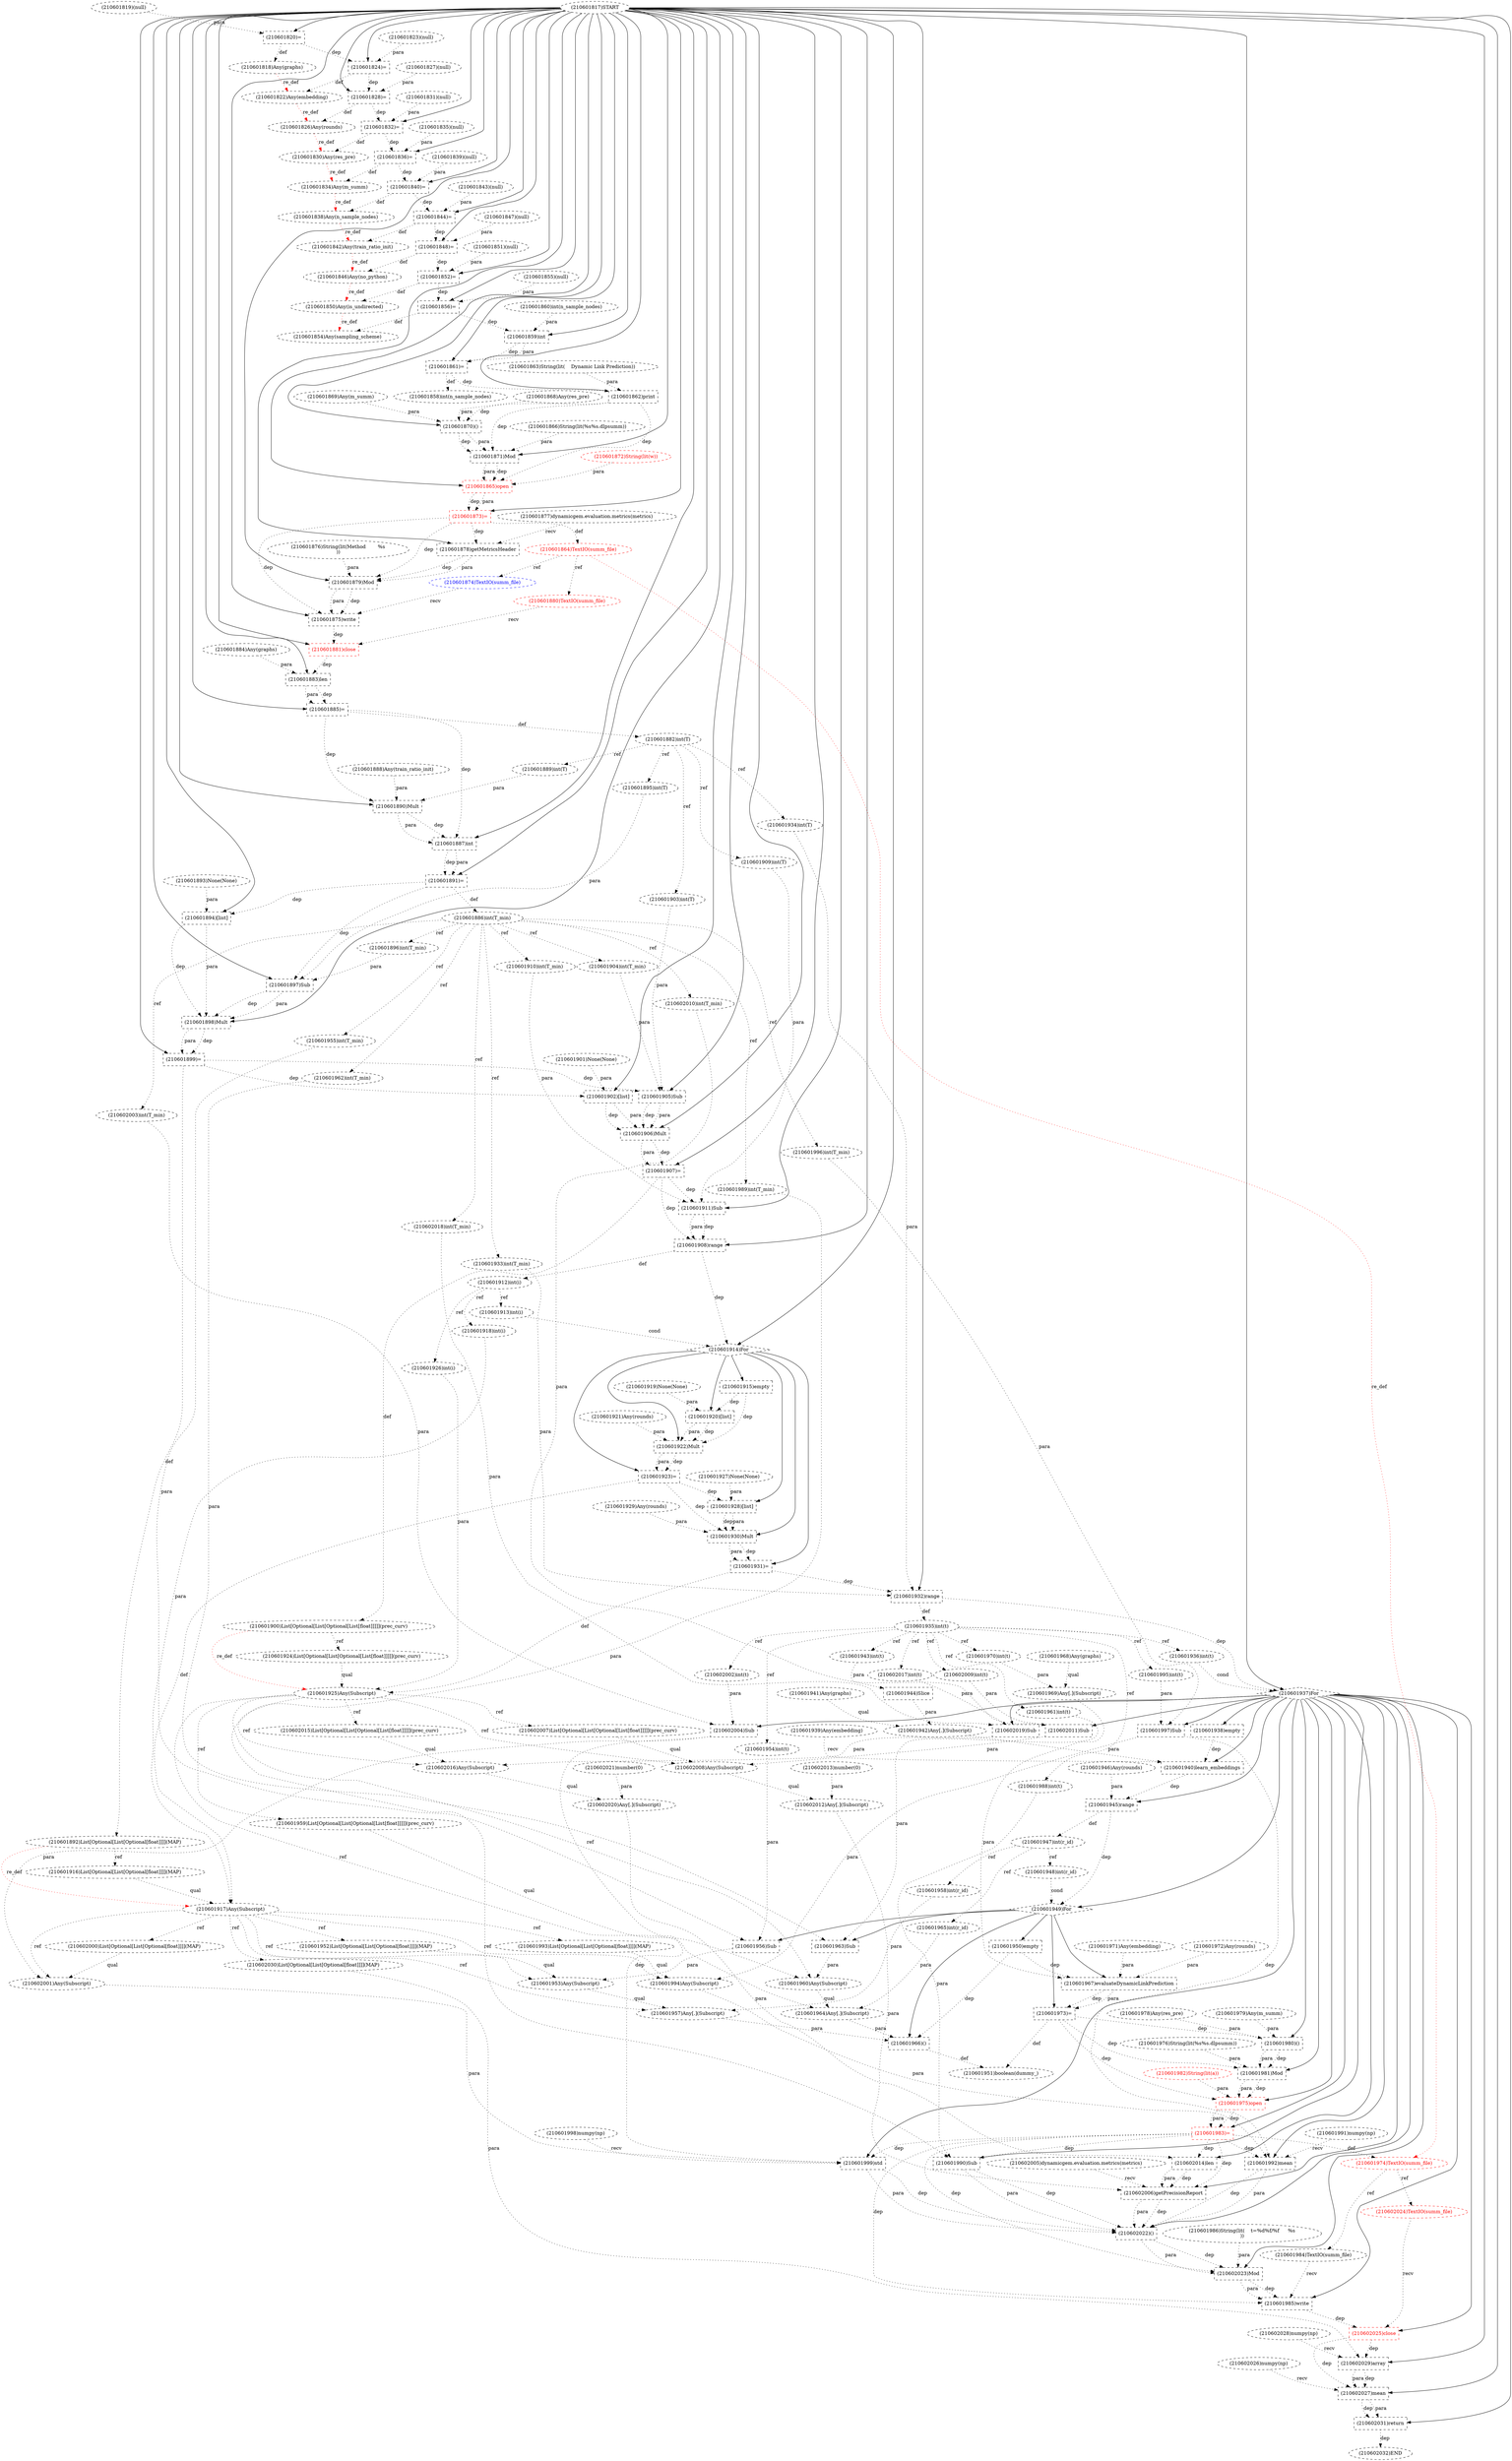 digraph G {
1 [label="(210601907)=" shape=box style=dashed]
2 [label="(210601890)Mult" shape=box style=dashed]
3 [label="(210601925)Any(Subscript)" shape=ellipse style=dashed]
4 [label="(210602011)Sub" shape=box style=dashed]
5 [label="(210601854)Any(sampling_scheme)" shape=ellipse style=dashed]
6 [label="(210601877)dynamicgem.evaluation.metrics(metrics)" shape=ellipse style=dashed]
7 [label="(210601872)String(lit(w))" shape=ellipse style=dashed color=red fontcolor=red]
8 [label="(210601893)None(None)" shape=ellipse style=dashed]
9 [label="(210601905)Sub" shape=box style=dashed]
10 [label="(210602005)dynamicgem.evaluation.metrics(metrics)" shape=ellipse style=dashed]
11 [label="(210602016)Any(Subscript)" shape=ellipse style=dashed]
12 [label="(210601927)None(None)" shape=ellipse style=dashed]
13 [label="(210602020)Any[.](Subscript)" shape=ellipse style=dashed]
14 [label="(210601866)String(lit(%s%s.dlpsumm))" shape=ellipse style=dashed]
15 [label="(210601885)=" shape=box style=dashed]
16 [label="(210601838)Any(n_sample_nodes)" shape=ellipse style=dashed]
17 [label="(210601917)Any(Subscript)" shape=ellipse style=dashed]
18 [label="(210601936)int(t)" shape=ellipse style=dashed]
19 [label="(210601941)Any(graphs)" shape=ellipse style=dashed]
20 [label="(210602000)List[Optional[List[Optional[float]]]](MAP)" shape=ellipse style=dashed]
21 [label="(210601832)=" shape=box style=dashed]
22 [label="(210601953)Any(Subscript)" shape=ellipse style=dashed]
23 [label="(210602027)mean" shape=box style=dashed]
24 [label="(210602021)number(0)" shape=ellipse style=dashed]
25 [label="(210601898)Mult" shape=box style=dashed]
26 [label="(210601966)()" shape=box style=dashed]
27 [label="(210601886)int(T_min)" shape=ellipse style=dashed]
28 [label="(210601856)=" shape=box style=dashed]
29 [label="(210601959)List[Optional[List[Optional[List[float]]]]](prec_curv)" shape=ellipse style=dashed]
30 [label="(210601846)Any(no_python)" shape=ellipse style=dashed]
31 [label="(210601874)TextIO(summ_file)" shape=ellipse style=dashed color=blue fontcolor=blue]
32 [label="(210601819)(null)" shape=ellipse style=dashed]
33 [label="(210601899)=" shape=box style=dashed]
34 [label="(210602007)List[Optional[List[Optional[List[float]]]]](prec_curv)" shape=ellipse style=dashed]
35 [label="(210601914)For" shape=diamond style=dashed]
36 [label="(210601951)boolean(dummy_)" shape=ellipse style=dashed]
37 [label="(210601836)=" shape=box style=dashed]
38 [label="(210601985)write" shape=box style=dashed]
39 [label="(210602025)close" shape=box style=dashed color=red fontcolor=red]
40 [label="(210601831)(null)" shape=ellipse style=dashed]
41 [label="(210601895)int(T)" shape=ellipse style=dashed]
42 [label="(210601892)List[Optional[List[Optional[float]]]](MAP)" shape=ellipse style=dashed]
43 [label="(210601868)Any(res_pre)" shape=ellipse style=dashed]
44 [label="(210601883)len" shape=box style=dashed]
45 [label="(210601904)int(T_min)" shape=ellipse style=dashed]
46 [label="(210601954)int(t)" shape=ellipse style=dashed]
47 [label="(210601980)()" shape=box style=dashed]
48 [label="(210601902)[list]" shape=box style=dashed]
49 [label="(210601935)int(t)" shape=ellipse style=dashed]
50 [label="(210602029)array" shape=box style=dashed]
51 [label="(210601983)=" shape=box style=dashed color=red fontcolor=red]
52 [label="(210602003)int(T_min)" shape=ellipse style=dashed]
53 [label="(210601970)int(t)" shape=ellipse style=dashed]
54 [label="(210601863)String(lit(	Dynamic Link Prediction))" shape=ellipse style=dashed]
55 [label="(210601860)int(n_sample_nodes)" shape=ellipse style=dashed]
56 [label="(210602015)List[Optional[List[Optional[List[float]]]]](prec_curv)" shape=ellipse style=dashed]
57 [label="(210601828)=" shape=box style=dashed]
58 [label="(210601924)List[Optional[List[Optional[List[float]]]]](prec_curv)" shape=ellipse style=dashed]
59 [label="(210601875)write" shape=box style=dashed]
60 [label="(210601972)Any(rounds)" shape=ellipse style=dashed]
61 [label="(210601964)Any[.](Subscript)" shape=ellipse style=dashed]
62 [label="(210602017)int(t)" shape=ellipse style=dashed]
63 [label="(210601998)numpy(np)" shape=ellipse style=dashed]
64 [label="(210601871)Mod" shape=box style=dashed]
65 [label="(210601855)(null)" shape=ellipse style=dashed]
66 [label="(210601978)Any(res_pre)" shape=ellipse style=dashed]
67 [label="(210602024)TextIO(summ_file)" shape=ellipse style=dashed color=red fontcolor=red]
68 [label="(210602013)number(0)" shape=ellipse style=dashed]
69 [label="(210601835)(null)" shape=ellipse style=dashed]
70 [label="(210602032)END" style=dashed]
71 [label="(210601873)=" shape=box style=dashed color=red fontcolor=red]
72 [label="(210601911)Sub" shape=box style=dashed]
73 [label="(210602018)int(T_min)" shape=ellipse style=dashed]
74 [label="(210601859)int" shape=box style=dashed]
75 [label="(210601979)Any(m_summ)" shape=ellipse style=dashed]
76 [label="(210601940)learn_embeddings" shape=box style=dashed]
77 [label="(210601928)[list]" shape=box style=dashed]
78 [label="(210601961)int(t)" shape=ellipse style=dashed]
79 [label="(210601976)String(lit(%s%s.dlpsumm))" shape=ellipse style=dashed]
80 [label="(210601931)=" shape=box style=dashed]
81 [label="(210602008)Any(Subscript)" shape=ellipse style=dashed]
82 [label="(210601864)TextIO(summ_file)" shape=ellipse style=dashed color=red fontcolor=red]
83 [label="(210601834)Any(m_summ)" shape=ellipse style=dashed]
84 [label="(210601887)int" shape=box style=dashed]
85 [label="(210602014)len" shape=box style=dashed]
86 [label="(210601920)[list]" shape=box style=dashed]
87 [label="(210601824)=" shape=box style=dashed]
88 [label="(210601888)Any(train_ratio_init)" shape=ellipse style=dashed]
89 [label="(210601820)=" shape=box style=dashed]
90 [label="(210601973)=" shape=box style=dashed]
91 [label="(210602023)Mod" shape=box style=dashed]
92 [label="(210601934)int(T)" shape=ellipse style=dashed]
93 [label="(210601858)int(n_sample_nodes)" shape=ellipse style=dashed]
94 [label="(210601878)getMetricsHeader" shape=box style=dashed]
95 [label="(210602030)List[Optional[List[Optional[float]]]](MAP)" shape=ellipse style=dashed]
96 [label="(210601952)List[Optional[List[Optional[float]]]](MAP)" shape=ellipse style=dashed]
97 [label="(210601944)Slice" shape=box style=dashed]
98 [label="(210602031)return" shape=box style=dashed]
99 [label="(210601947)int(r_id)" shape=ellipse style=dashed]
100 [label="(210602001)Any(Subscript)" shape=ellipse style=dashed]
101 [label="(210601822)Any(embedding)" shape=ellipse style=dashed]
102 [label="(210601881)close" shape=box style=dashed color=red fontcolor=red]
103 [label="(210601830)Any(res_pre)" shape=ellipse style=dashed]
104 [label="(210601843)(null)" shape=ellipse style=dashed]
105 [label="(210601861)=" shape=box style=dashed]
106 [label="(210601848)=" shape=box style=dashed]
107 [label="(210602022)()" shape=box style=dashed]
108 [label="(210602026)numpy(np)" shape=ellipse style=dashed]
109 [label="(210601943)int(t)" shape=ellipse style=dashed]
110 [label="(210601879)Mod" shape=box style=dashed]
111 [label="(210601827)(null)" shape=ellipse style=dashed]
112 [label="(210601967)evaluateDynamicLinkPrediction" shape=box style=dashed]
113 [label="(210601950)empty" shape=box style=dashed]
114 [label="(210601949)For" shape=diamond style=dashed]
115 [label="(210601969)Any[.](Subscript)" shape=ellipse style=dashed]
116 [label="(210602004)Sub" shape=box style=dashed]
117 [label="(210601913)int(i)" shape=ellipse style=dashed]
118 [label="(210601997)Sub" shape=box style=dashed]
119 [label="(210601939)Any(embedding)" shape=ellipse style=dashed]
120 [label="(210601932)range" shape=box style=dashed]
121 [label="(210602002)int(t)" shape=ellipse style=dashed]
122 [label="(210601850)Any(is_undirected)" shape=ellipse style=dashed]
123 [label="(210601901)None(None)" shape=ellipse style=dashed]
124 [label="(210601844)=" shape=box style=dashed]
125 [label="(210601882)int(T)" shape=ellipse style=dashed]
126 [label="(210601912)int(i)" shape=ellipse style=dashed]
127 [label="(210602028)numpy(np)" shape=ellipse style=dashed]
128 [label="(210601974)TextIO(summ_file)" shape=ellipse style=dashed color=red fontcolor=red]
129 [label="(210601955)int(T_min)" shape=ellipse style=dashed]
130 [label="(210601946)Any(rounds)" shape=ellipse style=dashed]
131 [label="(210601909)int(T)" shape=ellipse style=dashed]
132 [label="(210601891)=" shape=box style=dashed]
133 [label="(210601996)int(T_min)" shape=ellipse style=dashed]
134 [label="(210601981)Mod" shape=box style=dashed]
135 [label="(210601918)int(i)" shape=ellipse style=dashed]
136 [label="(210601960)Any(Subscript)" shape=ellipse style=dashed]
137 [label="(210601840)=" shape=box style=dashed]
138 [label="(210601993)List[Optional[List[Optional[float]]]](MAP)" shape=ellipse style=dashed]
139 [label="(210602006)getPrecisionReport" shape=box style=dashed]
140 [label="(210601869)Any(m_summ)" shape=ellipse style=dashed]
141 [label="(210601880)TextIO(summ_file)" shape=ellipse style=dashed color=red fontcolor=red]
142 [label="(210601817)START" style=dashed]
143 [label="(210601971)Any(embedding)" shape=ellipse style=dashed]
144 [label="(210601865)open" shape=box style=dashed color=red fontcolor=red]
145 [label="(210601910)int(T_min)" shape=ellipse style=dashed]
146 [label="(210601851)(null)" shape=ellipse style=dashed]
147 [label="(210601982)String(lit(a))" shape=ellipse style=dashed color=red fontcolor=red]
148 [label="(210601999)std" shape=box style=dashed]
149 [label="(210602010)int(T_min)" shape=ellipse style=dashed]
150 [label="(210601915)empty" shape=box style=dashed]
151 [label="(210601937)For" shape=diamond style=dashed]
152 [label="(210601930)Mult" shape=box style=dashed]
153 [label="(210601826)Any(rounds)" shape=ellipse style=dashed]
154 [label="(210601870)()" shape=box style=dashed]
155 [label="(210601916)List[Optional[List[Optional[float]]]](MAP)" shape=ellipse style=dashed]
156 [label="(210601995)int(t)" shape=ellipse style=dashed]
157 [label="(210601926)int(i)" shape=ellipse style=dashed]
158 [label="(210601818)Any(graphs)" shape=ellipse style=dashed]
159 [label="(210601908)range" shape=box style=dashed]
160 [label="(210601994)Any(Subscript)" shape=ellipse style=dashed]
161 [label="(210601823)(null)" shape=ellipse style=dashed]
162 [label="(210601847)(null)" shape=ellipse style=dashed]
163 [label="(210601957)Any[.](Subscript)" shape=ellipse style=dashed]
164 [label="(210601988)int(t)" shape=ellipse style=dashed]
165 [label="(210602012)Any[.](Subscript)" shape=ellipse style=dashed]
166 [label="(210601897)Sub" shape=box style=dashed]
167 [label="(210601945)range" shape=box style=dashed]
168 [label="(210601968)Any(graphs)" shape=ellipse style=dashed]
169 [label="(210601919)None(None)" shape=ellipse style=dashed]
170 [label="(210601876)String(lit(Method	%s
))" shape=ellipse style=dashed]
171 [label="(210601889)int(T)" shape=ellipse style=dashed]
172 [label="(210601921)Any(rounds)" shape=ellipse style=dashed]
173 [label="(210601990)Sub" shape=box style=dashed]
174 [label="(210601986)String(lit(	t=%d%f/%f	%s
))" shape=ellipse style=dashed]
175 [label="(210601922)Mult" shape=box style=dashed]
176 [label="(210601942)Any[.](Subscript)" shape=ellipse style=dashed]
177 [label="(210601862)print" shape=box style=dashed]
178 [label="(210601884)Any(graphs)" shape=ellipse style=dashed]
179 [label="(210601991)numpy(np)" shape=ellipse style=dashed]
180 [label="(210601903)int(T)" shape=ellipse style=dashed]
181 [label="(210601842)Any(train_ratio_init)" shape=ellipse style=dashed]
182 [label="(210601958)int(r_id)" shape=ellipse style=dashed]
183 [label="(210601963)Sub" shape=box style=dashed]
184 [label="(210601929)Any(rounds)" shape=ellipse style=dashed]
185 [label="(210601984)TextIO(summ_file)" shape=ellipse style=dashed color=black fontcolor=black]
186 [label="(210601962)int(T_min)" shape=ellipse style=dashed]
187 [label="(210601923)=" shape=box style=dashed]
188 [label="(210601956)Sub" shape=box style=dashed]
189 [label="(210601900)List[Optional[List[Optional[List[float]]]]](prec_curv)" shape=ellipse style=dashed]
190 [label="(210601989)int(T_min)" shape=ellipse style=dashed]
191 [label="(210601938)empty" shape=box style=dashed]
192 [label="(210601839)(null)" shape=ellipse style=dashed]
193 [label="(210601975)open" shape=box style=dashed color=red fontcolor=red]
194 [label="(210601948)int(r_id)" shape=ellipse style=dashed]
195 [label="(210601852)=" shape=box style=dashed]
196 [label="(210601906)Mult" shape=box style=dashed]
197 [label="(210601894)[list]" shape=box style=dashed]
198 [label="(210601992)mean" shape=box style=dashed]
199 [label="(210601896)int(T_min)" shape=ellipse style=dashed]
200 [label="(210601965)int(r_id)" shape=ellipse style=dashed]
201 [label="(210602009)int(t)" shape=ellipse style=dashed]
202 [label="(210601933)int(T_min)" shape=ellipse style=dashed]
203 [label="(210602019)Sub" shape=box style=dashed]
142 -> 1 [label="" style=solid];
196 -> 1 [label="dep" style=dotted];
196 -> 1 [label="para" style=dotted];
142 -> 2 [label="" style=solid];
88 -> 2 [label="para" style=dotted];
171 -> 2 [label="para" style=dotted];
15 -> 2 [label="dep" style=dotted];
58 -> 3 [label="qual" style=dotted];
157 -> 3 [label="para" style=dotted];
80 -> 3 [label="def" style=dotted];
189 -> 3 [label="re_def" style=dotted color=red];
151 -> 4 [label="" style=solid];
201 -> 4 [label="para" style=dotted];
149 -> 4 [label="para" style=dotted];
28 -> 5 [label="def" style=dotted];
122 -> 5 [label="re_def" style=dotted color=red];
142 -> 9 [label="" style=solid];
180 -> 9 [label="para" style=dotted];
45 -> 9 [label="para" style=dotted];
33 -> 9 [label="dep" style=dotted];
56 -> 11 [label="qual" style=dotted];
203 -> 11 [label="para" style=dotted];
3 -> 11 [label="ref" style=dotted];
11 -> 13 [label="qual" style=dotted];
24 -> 13 [label="para" style=dotted];
142 -> 15 [label="" style=solid];
44 -> 15 [label="dep" style=dotted];
44 -> 15 [label="para" style=dotted];
137 -> 16 [label="def" style=dotted];
83 -> 16 [label="re_def" style=dotted color=red];
155 -> 17 [label="qual" style=dotted];
135 -> 17 [label="para" style=dotted];
187 -> 17 [label="def" style=dotted];
42 -> 17 [label="re_def" style=dotted color=red];
49 -> 18 [label="ref" style=dotted];
17 -> 20 [label="ref" style=dotted];
142 -> 21 [label="" style=solid];
40 -> 21 [label="para" style=dotted];
57 -> 21 [label="dep" style=dotted];
96 -> 22 [label="qual" style=dotted];
188 -> 22 [label="para" style=dotted];
17 -> 22 [label="ref" style=dotted];
142 -> 23 [label="" style=solid];
108 -> 23 [label="recv" style=dotted];
50 -> 23 [label="dep" style=dotted];
50 -> 23 [label="para" style=dotted];
39 -> 23 [label="dep" style=dotted];
142 -> 25 [label="" style=solid];
197 -> 25 [label="dep" style=dotted];
197 -> 25 [label="para" style=dotted];
166 -> 25 [label="dep" style=dotted];
166 -> 25 [label="para" style=dotted];
114 -> 26 [label="" style=solid];
163 -> 26 [label="para" style=dotted];
61 -> 26 [label="para" style=dotted];
113 -> 26 [label="dep" style=dotted];
132 -> 27 [label="def" style=dotted];
142 -> 28 [label="" style=solid];
65 -> 28 [label="para" style=dotted];
195 -> 28 [label="dep" style=dotted];
3 -> 29 [label="ref" style=dotted];
106 -> 30 [label="def" style=dotted];
181 -> 30 [label="re_def" style=dotted color=red];
82 -> 31 [label="ref" style=dotted];
142 -> 33 [label="" style=solid];
25 -> 33 [label="dep" style=dotted];
25 -> 33 [label="para" style=dotted];
3 -> 34 [label="ref" style=dotted];
142 -> 35 [label="" style=solid];
159 -> 35 [label="dep" style=dotted];
117 -> 35 [label="cond" style=dotted];
26 -> 36 [label="def" style=dotted];
90 -> 36 [label="def" style=dotted];
142 -> 37 [label="" style=solid];
69 -> 37 [label="para" style=dotted];
21 -> 37 [label="dep" style=dotted];
151 -> 38 [label="" style=solid];
185 -> 38 [label="recv" style=dotted];
91 -> 38 [label="dep" style=dotted];
91 -> 38 [label="para" style=dotted];
51 -> 38 [label="dep" style=dotted];
151 -> 39 [label="" style=solid];
67 -> 39 [label="recv" style=dotted];
38 -> 39 [label="dep" style=dotted];
125 -> 41 [label="ref" style=dotted];
33 -> 42 [label="def" style=dotted];
142 -> 44 [label="" style=solid];
178 -> 44 [label="para" style=dotted];
102 -> 44 [label="dep" style=dotted];
27 -> 45 [label="ref" style=dotted];
49 -> 46 [label="ref" style=dotted];
151 -> 47 [label="" style=solid];
66 -> 47 [label="para" style=dotted];
75 -> 47 [label="para" style=dotted];
90 -> 47 [label="dep" style=dotted];
142 -> 48 [label="" style=solid];
123 -> 48 [label="para" style=dotted];
33 -> 48 [label="dep" style=dotted];
120 -> 49 [label="def" style=dotted];
142 -> 50 [label="" style=solid];
127 -> 50 [label="recv" style=dotted];
95 -> 50 [label="para" style=dotted];
39 -> 50 [label="dep" style=dotted];
151 -> 51 [label="" style=solid];
193 -> 51 [label="dep" style=dotted];
193 -> 51 [label="para" style=dotted];
27 -> 52 [label="ref" style=dotted];
49 -> 53 [label="ref" style=dotted];
3 -> 56 [label="ref" style=dotted];
142 -> 57 [label="" style=solid];
111 -> 57 [label="para" style=dotted];
87 -> 57 [label="dep" style=dotted];
189 -> 58 [label="ref" style=dotted];
142 -> 59 [label="" style=solid];
31 -> 59 [label="recv" style=dotted];
110 -> 59 [label="dep" style=dotted];
110 -> 59 [label="para" style=dotted];
71 -> 59 [label="dep" style=dotted];
136 -> 61 [label="qual" style=dotted];
200 -> 61 [label="para" style=dotted];
3 -> 61 [label="ref" style=dotted];
49 -> 62 [label="ref" style=dotted];
142 -> 64 [label="" style=solid];
14 -> 64 [label="para" style=dotted];
154 -> 64 [label="dep" style=dotted];
154 -> 64 [label="para" style=dotted];
177 -> 64 [label="dep" style=dotted];
128 -> 67 [label="ref" style=dotted];
98 -> 70 [label="dep" style=dotted];
142 -> 71 [label="" style=solid];
144 -> 71 [label="dep" style=dotted];
144 -> 71 [label="para" style=dotted];
142 -> 72 [label="" style=solid];
131 -> 72 [label="para" style=dotted];
145 -> 72 [label="para" style=dotted];
1 -> 72 [label="dep" style=dotted];
27 -> 73 [label="ref" style=dotted];
142 -> 74 [label="" style=solid];
55 -> 74 [label="para" style=dotted];
28 -> 74 [label="dep" style=dotted];
151 -> 76 [label="" style=solid];
119 -> 76 [label="recv" style=dotted];
176 -> 76 [label="para" style=dotted];
191 -> 76 [label="dep" style=dotted];
35 -> 77 [label="" style=solid];
12 -> 77 [label="para" style=dotted];
187 -> 77 [label="dep" style=dotted];
49 -> 78 [label="ref" style=dotted];
35 -> 80 [label="" style=solid];
152 -> 80 [label="dep" style=dotted];
152 -> 80 [label="para" style=dotted];
34 -> 81 [label="qual" style=dotted];
4 -> 81 [label="para" style=dotted];
3 -> 81 [label="ref" style=dotted];
71 -> 82 [label="def" style=dotted];
37 -> 83 [label="def" style=dotted];
103 -> 83 [label="re_def" style=dotted color=red];
142 -> 84 [label="" style=solid];
2 -> 84 [label="dep" style=dotted];
2 -> 84 [label="para" style=dotted];
15 -> 84 [label="dep" style=dotted];
151 -> 85 [label="" style=solid];
13 -> 85 [label="para" style=dotted];
51 -> 85 [label="dep" style=dotted];
35 -> 86 [label="" style=solid];
169 -> 86 [label="para" style=dotted];
150 -> 86 [label="dep" style=dotted];
142 -> 87 [label="" style=solid];
161 -> 87 [label="para" style=dotted];
89 -> 87 [label="dep" style=dotted];
142 -> 89 [label="" style=solid];
32 -> 89 [label="para" style=dotted];
114 -> 90 [label="" style=solid];
112 -> 90 [label="dep" style=dotted];
112 -> 90 [label="para" style=dotted];
151 -> 91 [label="" style=solid];
174 -> 91 [label="para" style=dotted];
107 -> 91 [label="dep" style=dotted];
107 -> 91 [label="para" style=dotted];
51 -> 91 [label="dep" style=dotted];
125 -> 92 [label="ref" style=dotted];
105 -> 93 [label="def" style=dotted];
142 -> 94 [label="" style=solid];
6 -> 94 [label="recv" style=dotted];
71 -> 94 [label="dep" style=dotted];
17 -> 95 [label="ref" style=dotted];
17 -> 96 [label="ref" style=dotted];
109 -> 97 [label="para" style=dotted];
142 -> 98 [label="" style=solid];
23 -> 98 [label="dep" style=dotted];
23 -> 98 [label="para" style=dotted];
167 -> 99 [label="def" style=dotted];
20 -> 100 [label="qual" style=dotted];
116 -> 100 [label="para" style=dotted];
17 -> 100 [label="ref" style=dotted];
87 -> 101 [label="def" style=dotted];
158 -> 101 [label="re_def" style=dotted color=red];
142 -> 102 [label="" style=solid];
141 -> 102 [label="recv" style=dotted];
59 -> 102 [label="dep" style=dotted];
21 -> 103 [label="def" style=dotted];
153 -> 103 [label="re_def" style=dotted color=red];
142 -> 105 [label="" style=solid];
74 -> 105 [label="dep" style=dotted];
74 -> 105 [label="para" style=dotted];
142 -> 106 [label="" style=solid];
162 -> 106 [label="para" style=dotted];
124 -> 106 [label="dep" style=dotted];
151 -> 107 [label="" style=solid];
173 -> 107 [label="dep" style=dotted];
173 -> 107 [label="para" style=dotted];
198 -> 107 [label="dep" style=dotted];
198 -> 107 [label="para" style=dotted];
148 -> 107 [label="dep" style=dotted];
148 -> 107 [label="para" style=dotted];
139 -> 107 [label="dep" style=dotted];
139 -> 107 [label="para" style=dotted];
49 -> 109 [label="ref" style=dotted];
142 -> 110 [label="" style=solid];
170 -> 110 [label="para" style=dotted];
94 -> 110 [label="dep" style=dotted];
94 -> 110 [label="para" style=dotted];
71 -> 110 [label="dep" style=dotted];
114 -> 112 [label="" style=solid];
115 -> 112 [label="para" style=dotted];
143 -> 112 [label="para" style=dotted];
60 -> 112 [label="para" style=dotted];
113 -> 112 [label="dep" style=dotted];
114 -> 113 [label="" style=solid];
151 -> 114 [label="" style=solid];
167 -> 114 [label="dep" style=dotted];
194 -> 114 [label="cond" style=dotted];
168 -> 115 [label="qual" style=dotted];
53 -> 115 [label="para" style=dotted];
151 -> 116 [label="" style=solid];
121 -> 116 [label="para" style=dotted];
52 -> 116 [label="para" style=dotted];
126 -> 117 [label="ref" style=dotted];
151 -> 118 [label="" style=solid];
156 -> 118 [label="para" style=dotted];
133 -> 118 [label="para" style=dotted];
142 -> 120 [label="" style=solid];
202 -> 120 [label="para" style=dotted];
92 -> 120 [label="para" style=dotted];
80 -> 120 [label="dep" style=dotted];
49 -> 121 [label="ref" style=dotted];
195 -> 122 [label="def" style=dotted];
30 -> 122 [label="re_def" style=dotted color=red];
142 -> 124 [label="" style=solid];
104 -> 124 [label="para" style=dotted];
137 -> 124 [label="dep" style=dotted];
15 -> 125 [label="def" style=dotted];
159 -> 126 [label="def" style=dotted];
51 -> 128 [label="def" style=dotted];
82 -> 128 [label="re_def" style=dotted color=red];
27 -> 129 [label="ref" style=dotted];
125 -> 131 [label="ref" style=dotted];
142 -> 132 [label="" style=solid];
84 -> 132 [label="dep" style=dotted];
84 -> 132 [label="para" style=dotted];
27 -> 133 [label="ref" style=dotted];
151 -> 134 [label="" style=solid];
79 -> 134 [label="para" style=dotted];
47 -> 134 [label="dep" style=dotted];
47 -> 134 [label="para" style=dotted];
90 -> 134 [label="dep" style=dotted];
126 -> 135 [label="ref" style=dotted];
29 -> 136 [label="qual" style=dotted];
183 -> 136 [label="para" style=dotted];
3 -> 136 [label="ref" style=dotted];
142 -> 137 [label="" style=solid];
192 -> 137 [label="para" style=dotted];
37 -> 137 [label="dep" style=dotted];
17 -> 138 [label="ref" style=dotted];
151 -> 139 [label="" style=solid];
10 -> 139 [label="recv" style=dotted];
165 -> 139 [label="para" style=dotted];
85 -> 139 [label="dep" style=dotted];
85 -> 139 [label="para" style=dotted];
51 -> 139 [label="dep" style=dotted];
82 -> 141 [label="ref" style=dotted];
142 -> 144 [label="" style=solid];
64 -> 144 [label="dep" style=dotted];
64 -> 144 [label="para" style=dotted];
7 -> 144 [label="para" style=dotted];
177 -> 144 [label="dep" style=dotted];
27 -> 145 [label="ref" style=dotted];
151 -> 148 [label="" style=solid];
63 -> 148 [label="recv" style=dotted];
116 -> 148 [label="dep" style=dotted];
100 -> 148 [label="para" style=dotted];
51 -> 148 [label="dep" style=dotted];
27 -> 149 [label="ref" style=dotted];
35 -> 150 [label="" style=solid];
142 -> 151 [label="" style=solid];
120 -> 151 [label="dep" style=dotted];
18 -> 151 [label="cond" style=dotted];
35 -> 152 [label="" style=solid];
77 -> 152 [label="dep" style=dotted];
77 -> 152 [label="para" style=dotted];
184 -> 152 [label="para" style=dotted];
187 -> 152 [label="dep" style=dotted];
57 -> 153 [label="def" style=dotted];
101 -> 153 [label="re_def" style=dotted color=red];
142 -> 154 [label="" style=solid];
43 -> 154 [label="para" style=dotted];
140 -> 154 [label="para" style=dotted];
177 -> 154 [label="dep" style=dotted];
42 -> 155 [label="ref" style=dotted];
49 -> 156 [label="ref" style=dotted];
126 -> 157 [label="ref" style=dotted];
89 -> 158 [label="def" style=dotted];
142 -> 159 [label="" style=solid];
72 -> 159 [label="dep" style=dotted];
72 -> 159 [label="para" style=dotted];
1 -> 159 [label="dep" style=dotted];
138 -> 160 [label="qual" style=dotted];
118 -> 160 [label="para" style=dotted];
17 -> 160 [label="ref" style=dotted];
22 -> 163 [label="qual" style=dotted];
182 -> 163 [label="para" style=dotted];
17 -> 163 [label="ref" style=dotted];
49 -> 164 [label="ref" style=dotted];
81 -> 165 [label="qual" style=dotted];
68 -> 165 [label="para" style=dotted];
142 -> 166 [label="" style=solid];
41 -> 166 [label="para" style=dotted];
199 -> 166 [label="para" style=dotted];
132 -> 166 [label="dep" style=dotted];
151 -> 167 [label="" style=solid];
130 -> 167 [label="para" style=dotted];
76 -> 167 [label="dep" style=dotted];
125 -> 171 [label="ref" style=dotted];
151 -> 173 [label="" style=solid];
164 -> 173 [label="para" style=dotted];
190 -> 173 [label="para" style=dotted];
51 -> 173 [label="dep" style=dotted];
35 -> 175 [label="" style=solid];
86 -> 175 [label="dep" style=dotted];
86 -> 175 [label="para" style=dotted];
172 -> 175 [label="para" style=dotted];
150 -> 175 [label="dep" style=dotted];
19 -> 176 [label="qual" style=dotted];
97 -> 176 [label="para" style=dotted];
142 -> 177 [label="" style=solid];
54 -> 177 [label="para" style=dotted];
105 -> 177 [label="dep" style=dotted];
125 -> 180 [label="ref" style=dotted];
124 -> 181 [label="def" style=dotted];
16 -> 181 [label="re_def" style=dotted color=red];
99 -> 182 [label="ref" style=dotted];
114 -> 183 [label="" style=solid];
78 -> 183 [label="para" style=dotted];
186 -> 183 [label="para" style=dotted];
128 -> 185 [label="ref" style=dotted];
27 -> 186 [label="ref" style=dotted];
35 -> 187 [label="" style=solid];
175 -> 187 [label="dep" style=dotted];
175 -> 187 [label="para" style=dotted];
114 -> 188 [label="" style=solid];
46 -> 188 [label="para" style=dotted];
129 -> 188 [label="para" style=dotted];
1 -> 189 [label="def" style=dotted];
27 -> 190 [label="ref" style=dotted];
151 -> 191 [label="" style=solid];
151 -> 193 [label="" style=solid];
134 -> 193 [label="dep" style=dotted];
134 -> 193 [label="para" style=dotted];
147 -> 193 [label="para" style=dotted];
90 -> 193 [label="dep" style=dotted];
99 -> 194 [label="ref" style=dotted];
142 -> 195 [label="" style=solid];
146 -> 195 [label="para" style=dotted];
106 -> 195 [label="dep" style=dotted];
142 -> 196 [label="" style=solid];
48 -> 196 [label="dep" style=dotted];
48 -> 196 [label="para" style=dotted];
9 -> 196 [label="dep" style=dotted];
9 -> 196 [label="para" style=dotted];
142 -> 197 [label="" style=solid];
8 -> 197 [label="para" style=dotted];
132 -> 197 [label="dep" style=dotted];
151 -> 198 [label="" style=solid];
179 -> 198 [label="recv" style=dotted];
118 -> 198 [label="dep" style=dotted];
160 -> 198 [label="para" style=dotted];
51 -> 198 [label="dep" style=dotted];
27 -> 199 [label="ref" style=dotted];
99 -> 200 [label="ref" style=dotted];
49 -> 201 [label="ref" style=dotted];
27 -> 202 [label="ref" style=dotted];
151 -> 203 [label="" style=solid];
62 -> 203 [label="para" style=dotted];
73 -> 203 [label="para" style=dotted];
}